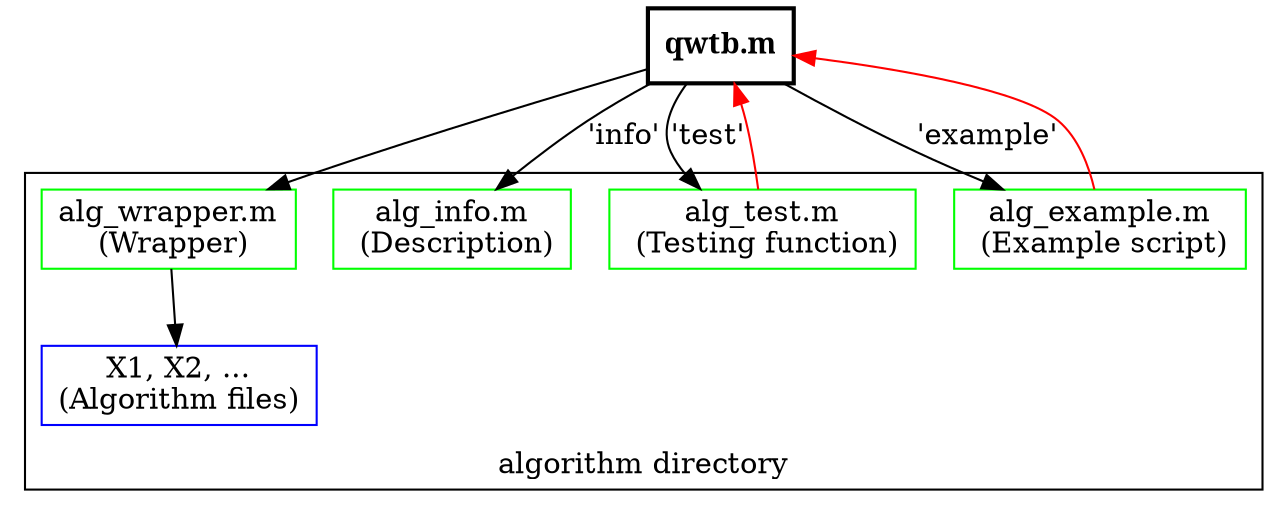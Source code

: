 digraph qwtb_inner_dependencies {
    compound=true;
    ordering=out;
    node [shape = box];
    #margin=0

    qwtb00 [label = "qwtb.m", style=bold, fontname=bold];
    subgraph cluster_algorithm_directory {
            node [shape=box];
            label = "algorithm directory";
            labelloc="b"
            alg_wrapper [label = "alg_wrapper.m\n (Wrapper)", color=green];
            alg_info [label = "alg_info.m\n (Description)", color=green];
            alg_test [label = "alg_test.m\n (Testing function)", color=green];
            alg_example [label = "alg_example.m\n (Example script)", color=green];
            algorithm [label = "X1, X2, ...\n(Algorithm files)", color=blue];
    }


    qwtb00 -> alg_wrapper;
    alg_wrapper -> algorithm;

    qwtb00 -> alg_info [label="'info'"];

    qwtb00 -> alg_test [label="'test'"];
    alg_test -> qwtb00 [color = red];
    #wtb00 -> alg_wrapper [constraint=false];

    qwtb00 -> alg_example [label="'example'"];
    alg_example -> qwtb00 [color = red];
    #qwtb00 -> alg_wrapper [constraint=false];


   # # legend:
   #  subgraph cluster_legend {
   #      style=rounded;
   #      node [shape=box];
   #      label = "legend";
   #      color=blue
   #      sf01 [label="script file"];
   #      sf02 [label="script file"];
   #      sf01 -> sf02 [color = red, label=recursion];
   #      funout [label="script\n in algorithm\n directory", color = green];
   #  }

   #  #qwtb01 -> funout [style=invis];


}
